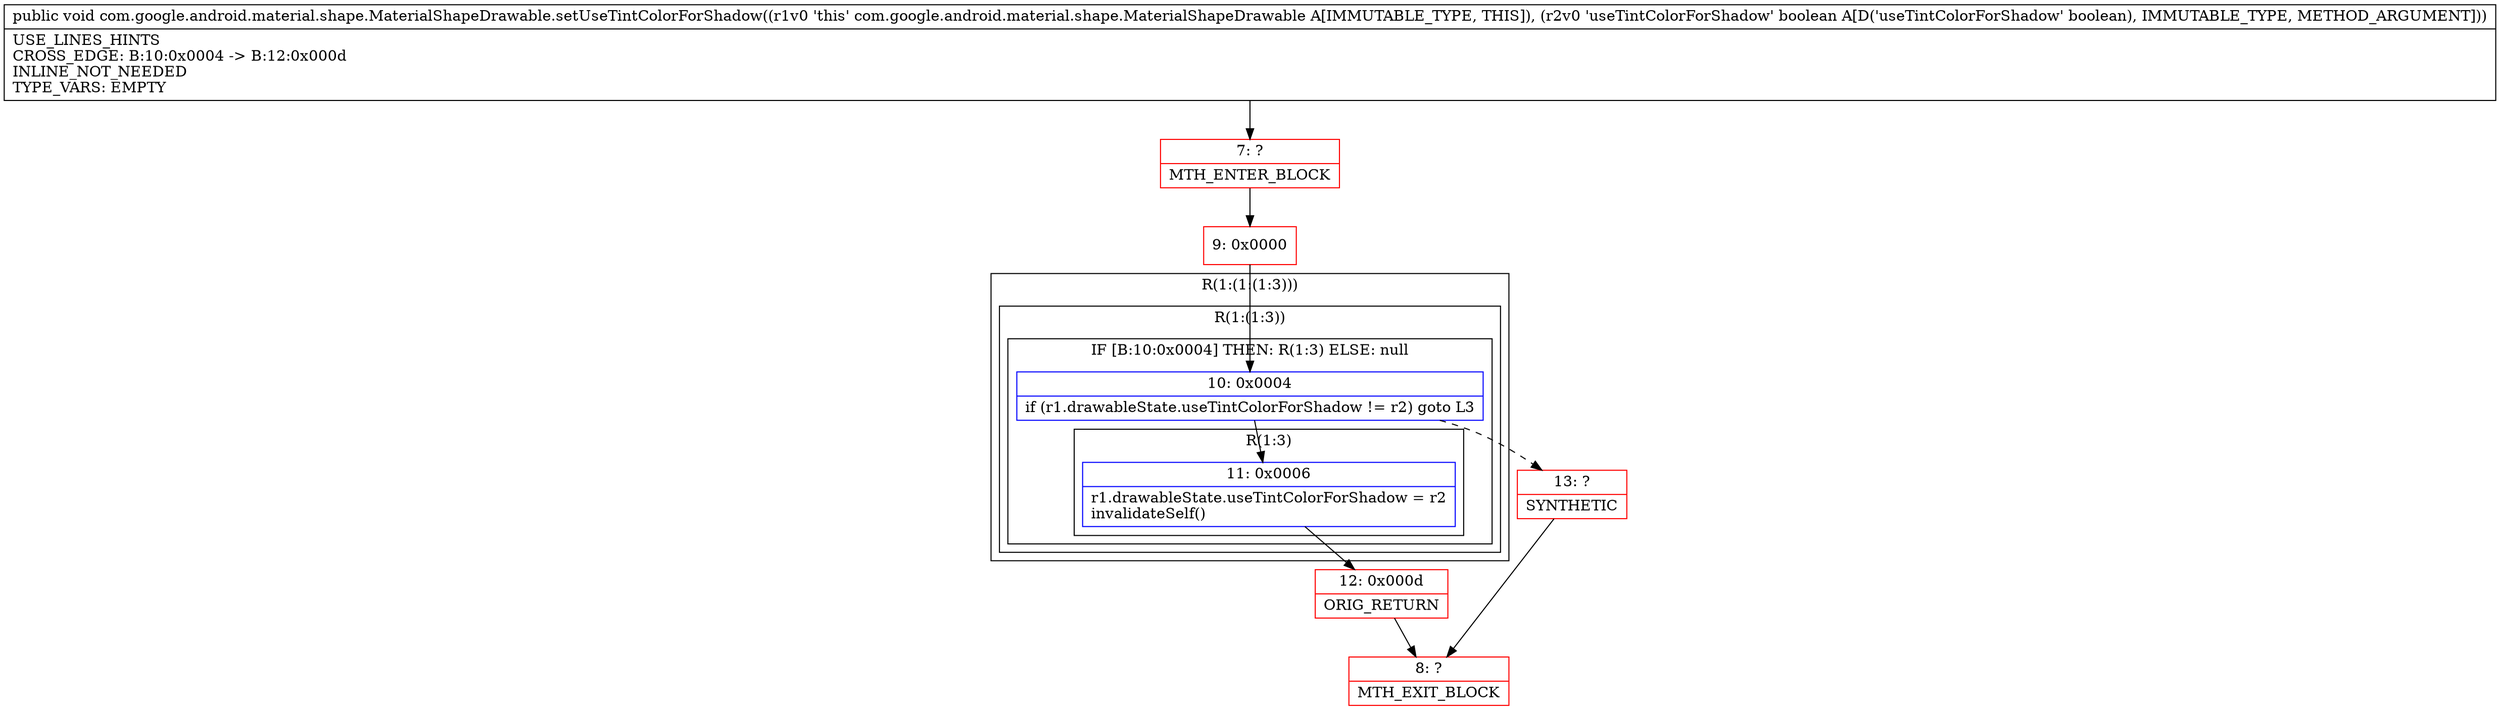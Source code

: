 digraph "CFG forcom.google.android.material.shape.MaterialShapeDrawable.setUseTintColorForShadow(Z)V" {
subgraph cluster_Region_1600389665 {
label = "R(1:(1:(1:3)))";
node [shape=record,color=blue];
subgraph cluster_Region_139165751 {
label = "R(1:(1:3))";
node [shape=record,color=blue];
subgraph cluster_IfRegion_1422148609 {
label = "IF [B:10:0x0004] THEN: R(1:3) ELSE: null";
node [shape=record,color=blue];
Node_10 [shape=record,label="{10\:\ 0x0004|if (r1.drawableState.useTintColorForShadow != r2) goto L3\l}"];
subgraph cluster_Region_275192571 {
label = "R(1:3)";
node [shape=record,color=blue];
Node_11 [shape=record,label="{11\:\ 0x0006|r1.drawableState.useTintColorForShadow = r2\linvalidateSelf()\l}"];
}
}
}
}
Node_7 [shape=record,color=red,label="{7\:\ ?|MTH_ENTER_BLOCK\l}"];
Node_9 [shape=record,color=red,label="{9\:\ 0x0000}"];
Node_12 [shape=record,color=red,label="{12\:\ 0x000d|ORIG_RETURN\l}"];
Node_8 [shape=record,color=red,label="{8\:\ ?|MTH_EXIT_BLOCK\l}"];
Node_13 [shape=record,color=red,label="{13\:\ ?|SYNTHETIC\l}"];
MethodNode[shape=record,label="{public void com.google.android.material.shape.MaterialShapeDrawable.setUseTintColorForShadow((r1v0 'this' com.google.android.material.shape.MaterialShapeDrawable A[IMMUTABLE_TYPE, THIS]), (r2v0 'useTintColorForShadow' boolean A[D('useTintColorForShadow' boolean), IMMUTABLE_TYPE, METHOD_ARGUMENT]))  | USE_LINES_HINTS\lCROSS_EDGE: B:10:0x0004 \-\> B:12:0x000d\lINLINE_NOT_NEEDED\lTYPE_VARS: EMPTY\l}"];
MethodNode -> Node_7;Node_10 -> Node_11;
Node_10 -> Node_13[style=dashed];
Node_11 -> Node_12;
Node_7 -> Node_9;
Node_9 -> Node_10;
Node_12 -> Node_8;
Node_13 -> Node_8;
}

